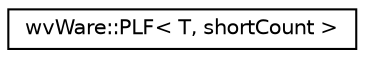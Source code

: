 digraph "类继承关系图"
{
  edge [fontname="Helvetica",fontsize="10",labelfontname="Helvetica",labelfontsize="10"];
  node [fontname="Helvetica",fontsize="10",shape=record];
  rankdir="LR";
  Node0 [label="wvWare::PLF\< T, shortCount \>",height=0.2,width=0.4,color="black", fillcolor="white", style="filled",URL="$classwv_ware_1_1_p_l_f.html"];
}
